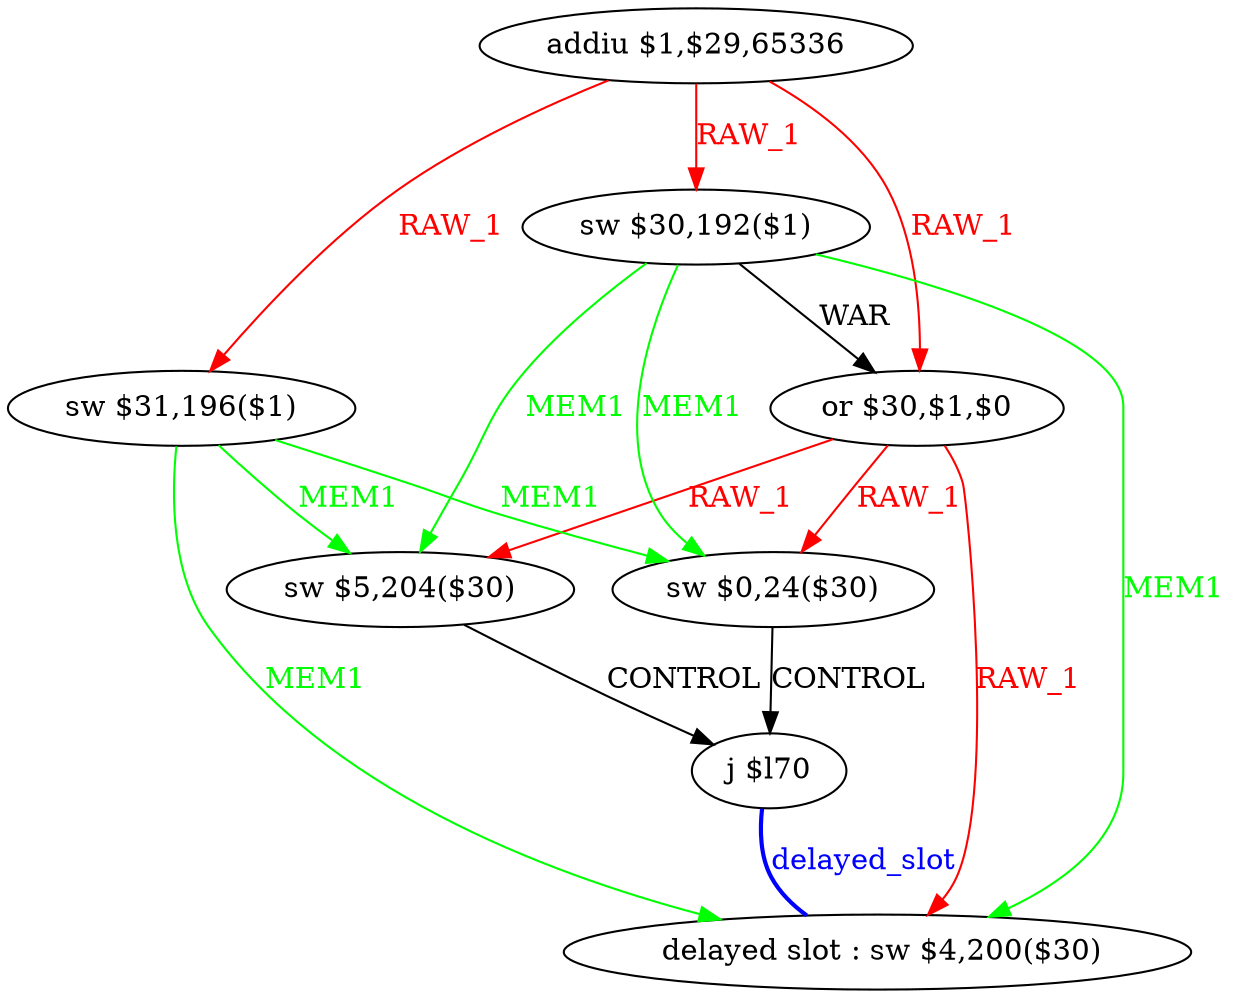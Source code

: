 digraph G1 {
node [shape = ellipse];
i7 [label = " delayed slot : sw $4,200($30)"] ;
i6 ->  i7 [style = bold, dir= none, fontcolor = blue, color = blue, label= "delayed_slot"];
i6 [label = "j $l70"] ;
i0 [label = "addiu $1,$29,65336"] ;
i0 ->  i3 [color = red, fontcolor = red, label= "RAW_1"];
i0 ->  i2 [color = red, fontcolor = red, label= "RAW_1"];
i0 ->  i1 [color = red, fontcolor = red, label= "RAW_1"];
i3 [label = "or $30,$1,$0"] ;
i3 ->  i7 [color = red, fontcolor = red, label= "RAW_1"];
i3 ->  i5 [color = red, fontcolor = red, label= "RAW_1"];
i3 ->  i4 [color = red, fontcolor = red, label= "RAW_1"];
i5 [label = "sw $0,24($30)"] ;
i5 ->  i6 [label= "CONTROL"];
i4 [label = "sw $5,204($30)"] ;
i4 ->  i6 [label= "CONTROL"];
i2 [label = "sw $31,196($1)"] ;
i2 ->  i7 [color = green, fontcolor = green, label= "MEM1"];
i2 ->  i5 [color = green, fontcolor = green, label= "MEM1"];
i2 ->  i4 [color = green, fontcolor = green, label= "MEM1"];
i1 [label = "sw $30,192($1)"] ;
i1 ->  i7 [color = green, fontcolor = green, label= "MEM1"];
i1 ->  i5 [color = green, fontcolor = green, label= "MEM1"];
i1 ->  i4 [color = green, fontcolor = green, label= "MEM1"];
i1 ->  i3 [label= "WAR"];
}
